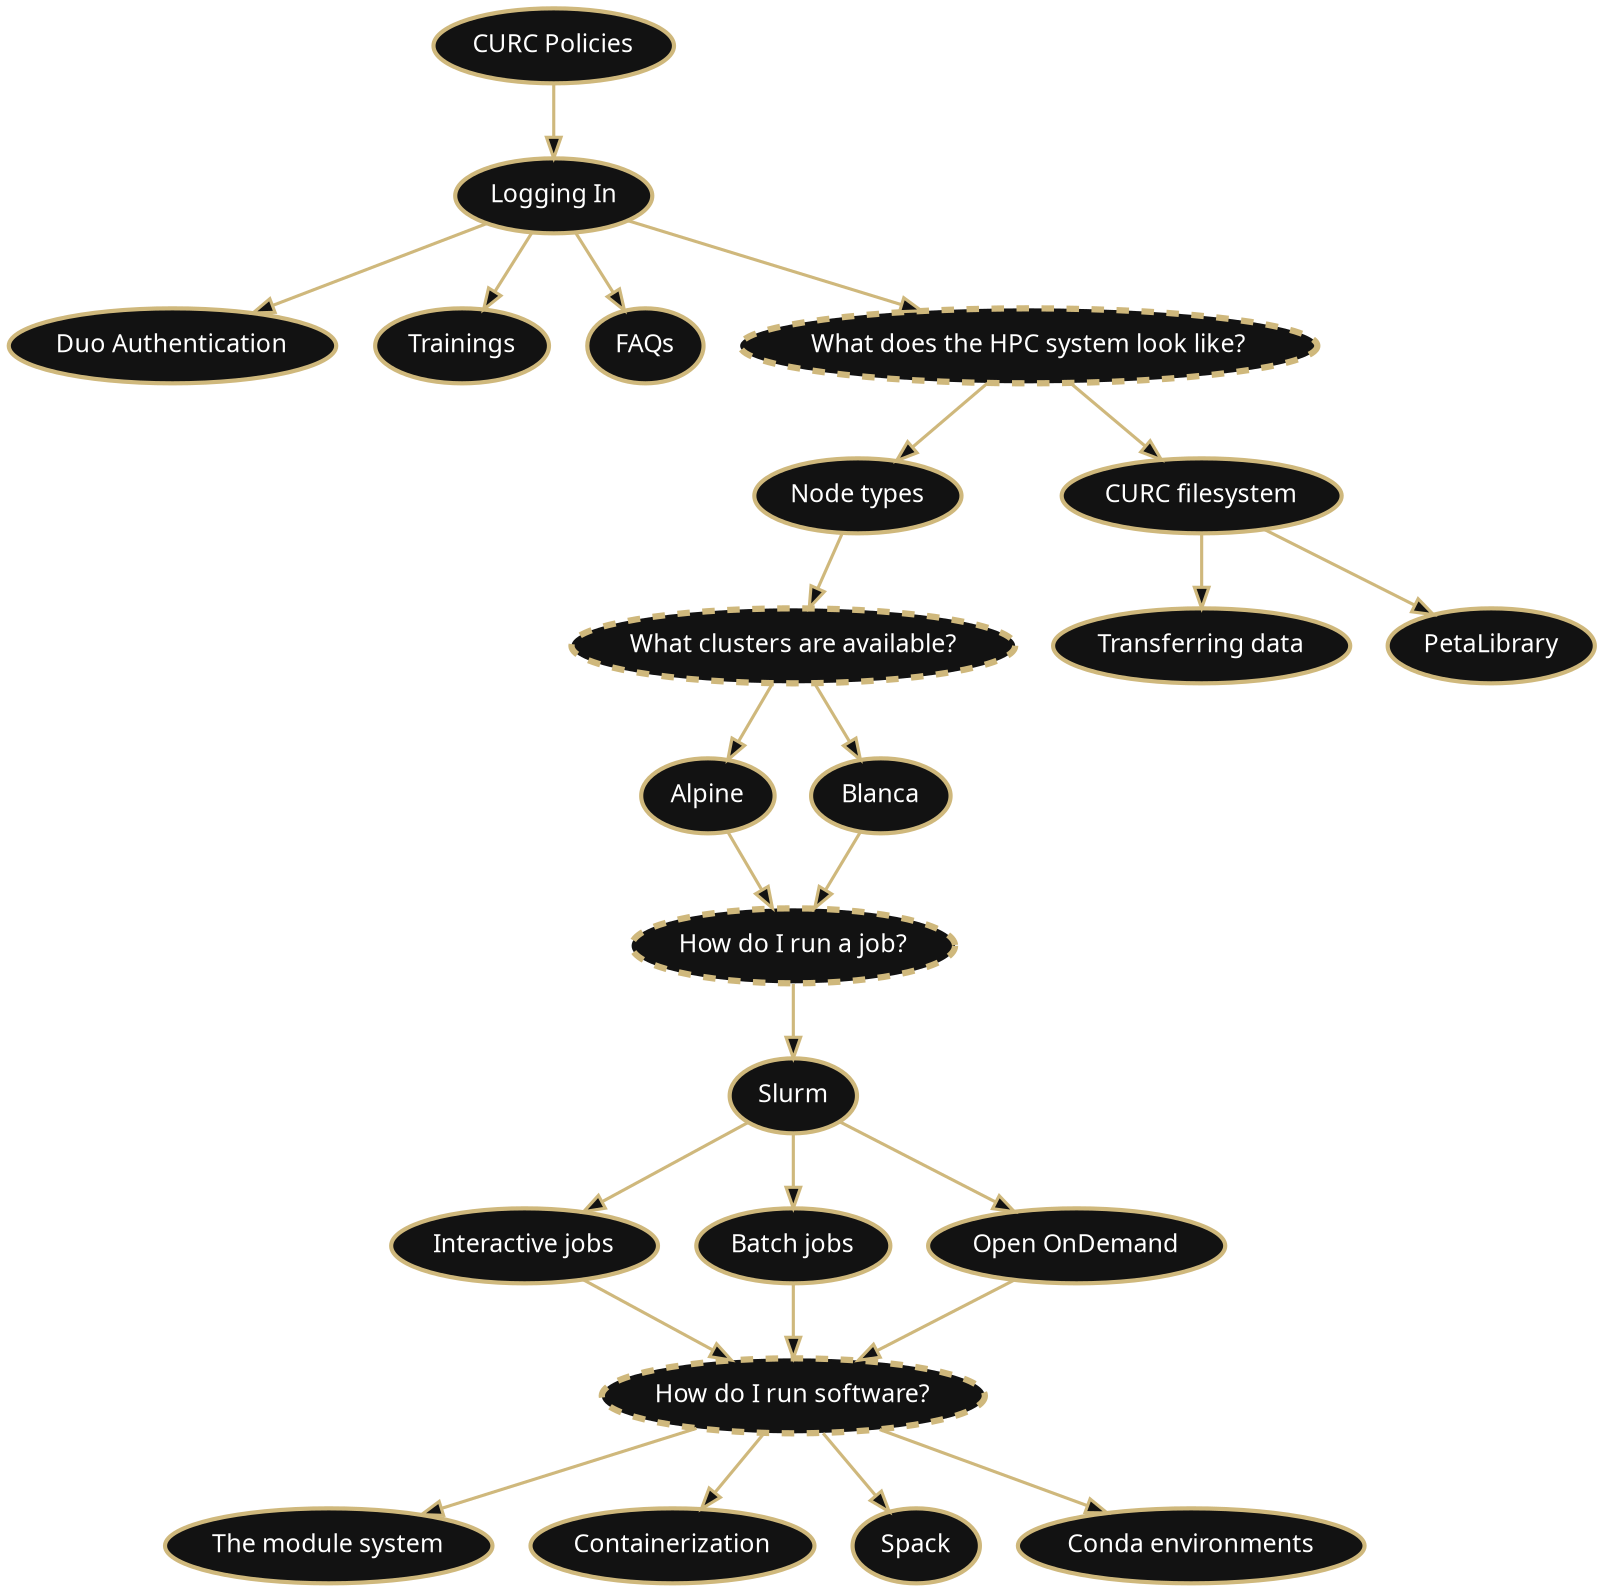 digraph "" {
         bgcolor="transparent";
         ranksep="0.5 equally";
         graph [id="gs-flowchart"];
         node [fontname="Verdana", fontsize="12", color="#CFB87C", style="filled", fillcolor="#121212", penwidth="2", fontcolor="white"];
         edge [color="#CFB87C", fillcolor="#121212", penwidth="1.5"];

         policies [label="CURC Policies", href="../additional-resources/policies.html", target="_blank", id="clickable"];
         logging_in [label="Logging In", href="../access/logging-in.html", target="_blank", id="clickable"];
         duo [label="Duo Authentication", href="../access/duo-2-factor-authentication.html", target="_blank", id="clickable"];
         training [label="Trainings", href="../access/logging-in.html", target="_blank", id="clickable"];
         faq [label="FAQs", href="../access/logging-in.html", target="_blank", id="clickable"];
         compute_env [label="What does the HPC system look like?", style="filled,dashed", penwidth="3"];
         running_jobs [label="How do I run a job?", style="filled,dashed", penwidth="3"];
         clusters [label="What clusters are available?", style="filled,dashed", penwidth="3"];
         node_type [label="Node types", href="../compute/node-types.html", target="_blank", id="clickable"];
         filesystem [label="CURC filesystem", href="../compute/filesystems.html", target="_blank", id="clickable"];
         data_transfer [label="Transferring data", href="../compute/data-transfer.html", target="_blank", id="clickable"];
         petalibrary [label="PetaLibrary", href="../storage/petalibrary/index.html", target="_blank", id="clickable"];
         alpine [label="Alpine", href="../clusters/alpine/index.html", target="_blank", id="clickable"];
         blanca [label="Blanca", href="../clusters/blanca/blanca.html", target="_blank", id="clickable"];
         slurm [label="Slurm", href="../running-jobs/job-resources.html", target="_blank", id="clickable"];
         interactive [label="Interactive jobs", href="../running-jobs/interactive-jobs.html", target="_blank", id="clickable"];
         batch [label="Batch jobs", href="../running-jobs/batch-jobs.html", target="_blank", id="clickable"];
         ood [label="Open OnDemand", href="../open_ondemand/index.html", target="_blank", id="clickable"];
         using_software [label="How do I run software?", style="filled,dashed", penwidth="3"];
         modules [label="The module system", href="../compute/modules.html", target="_blank", id="clickable"];
         container [label="Containerization", href="../software/containerization.html", target="_blank", id="clickable"];
         spack [label="Spack", href="../software/spack.html", target="_blank", id="clickable"];
         conda [label="Conda environments", href="../software/python.html", target="_blank", id="clickable"];

         policies -> logging_in; 
         logging_in -> duo; 
         logging_in -> training;
         logging_in -> faq;
         logging_in -> compute_env;
         compute_env -> node_type;
         compute_env -> filesystem;
         filesystem -> data_transfer;
         filesystem -> petalibrary;
         node_type -> clusters;
         clusters -> alpine;
         clusters -> blanca;
         alpine -> running_jobs;
         blanca -> running_jobs;
         running_jobs -> slurm;
         slurm -> interactive;
         slurm -> batch;
         slurm -> ood;
         interactive -> using_software;
         batch -> using_software;
         ood -> using_software;
         using_software -> modules;
         using_software -> container;
         using_software -> spack;
         using_software -> conda;
     }
